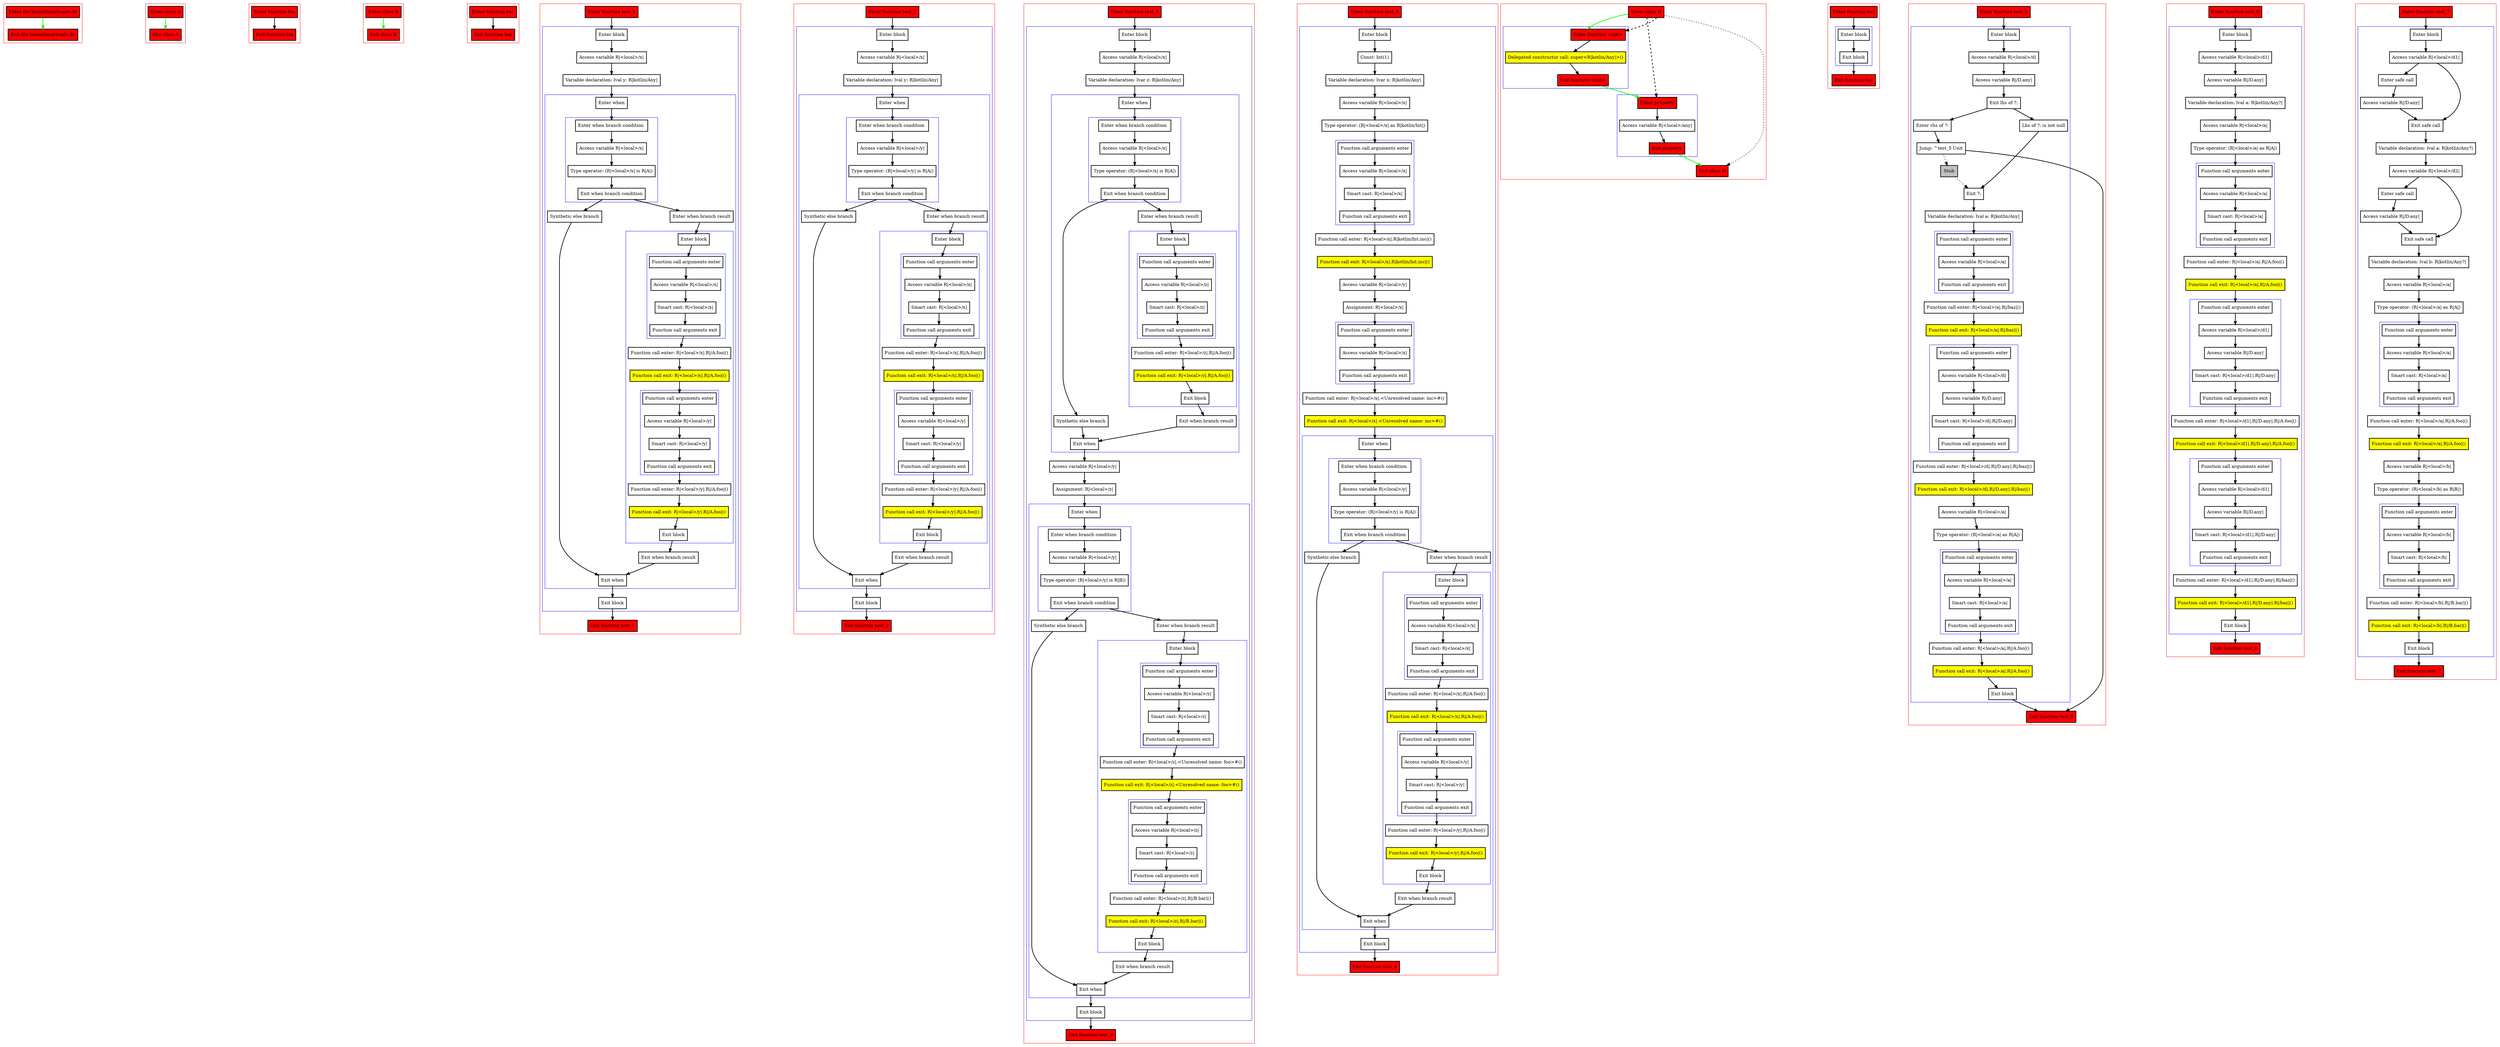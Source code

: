 digraph boundSmartcasts_kt {
    graph [nodesep=3]
    node [shape=box penwidth=2]
    edge [penwidth=2]

    subgraph cluster_0 {
        color=red
        0 [label="Enter file boundSmartcasts.kt" style="filled" fillcolor=red];
        1 [label="Exit file boundSmartcasts.kt" style="filled" fillcolor=red];
    }
    0 -> {1} [color=green];

    subgraph cluster_1 {
        color=red
        2 [label="Enter class A" style="filled" fillcolor=red];
        3 [label="Exit class A" style="filled" fillcolor=red];
    }
    2 -> {3} [color=green];

    subgraph cluster_2 {
        color=red
        4 [label="Enter function foo" style="filled" fillcolor=red];
        5 [label="Exit function foo" style="filled" fillcolor=red];
    }
    4 -> {5};

    subgraph cluster_3 {
        color=red
        6 [label="Enter class B" style="filled" fillcolor=red];
        7 [label="Exit class B" style="filled" fillcolor=red];
    }
    6 -> {7} [color=green];

    subgraph cluster_4 {
        color=red
        8 [label="Enter function bar" style="filled" fillcolor=red];
        9 [label="Exit function bar" style="filled" fillcolor=red];
    }
    8 -> {9};

    subgraph cluster_5 {
        color=red
        10 [label="Enter function test_1" style="filled" fillcolor=red];
        subgraph cluster_6 {
            color=blue
            11 [label="Enter block"];
            12 [label="Access variable R|<local>/x|"];
            13 [label="Variable declaration: lval y: R|kotlin/Any|"];
            subgraph cluster_7 {
                color=blue
                14 [label="Enter when"];
                subgraph cluster_8 {
                    color=blue
                    15 [label="Enter when branch condition "];
                    16 [label="Access variable R|<local>/x|"];
                    17 [label="Type operator: (R|<local>/x| is R|A|)"];
                    18 [label="Exit when branch condition"];
                }
                19 [label="Synthetic else branch"];
                20 [label="Enter when branch result"];
                subgraph cluster_9 {
                    color=blue
                    21 [label="Enter block"];
                    subgraph cluster_10 {
                        color=blue
                        22 [label="Function call arguments enter"];
                        23 [label="Access variable R|<local>/x|"];
                        24 [label="Smart cast: R|<local>/x|"];
                        25 [label="Function call arguments exit"];
                    }
                    26 [label="Function call enter: R|<local>/x|.R|/A.foo|()"];
                    27 [label="Function call exit: R|<local>/x|.R|/A.foo|()" style="filled" fillcolor=yellow];
                    subgraph cluster_11 {
                        color=blue
                        28 [label="Function call arguments enter"];
                        29 [label="Access variable R|<local>/y|"];
                        30 [label="Smart cast: R|<local>/y|"];
                        31 [label="Function call arguments exit"];
                    }
                    32 [label="Function call enter: R|<local>/y|.R|/A.foo|()"];
                    33 [label="Function call exit: R|<local>/y|.R|/A.foo|()" style="filled" fillcolor=yellow];
                    34 [label="Exit block"];
                }
                35 [label="Exit when branch result"];
                36 [label="Exit when"];
            }
            37 [label="Exit block"];
        }
        38 [label="Exit function test_1" style="filled" fillcolor=red];
    }
    10 -> {11};
    11 -> {12};
    12 -> {13};
    13 -> {14};
    14 -> {15};
    15 -> {16};
    16 -> {17};
    17 -> {18};
    18 -> {19 20};
    19 -> {36};
    20 -> {21};
    21 -> {22};
    22 -> {23};
    23 -> {24};
    24 -> {25};
    25 -> {26};
    26 -> {27};
    27 -> {28};
    28 -> {29};
    29 -> {30};
    30 -> {31};
    31 -> {32};
    32 -> {33};
    33 -> {34};
    34 -> {35};
    35 -> {36};
    36 -> {37};
    37 -> {38};

    subgraph cluster_12 {
        color=red
        39 [label="Enter function test_2" style="filled" fillcolor=red];
        subgraph cluster_13 {
            color=blue
            40 [label="Enter block"];
            41 [label="Access variable R|<local>/x|"];
            42 [label="Variable declaration: lval y: R|kotlin/Any|"];
            subgraph cluster_14 {
                color=blue
                43 [label="Enter when"];
                subgraph cluster_15 {
                    color=blue
                    44 [label="Enter when branch condition "];
                    45 [label="Access variable R|<local>/y|"];
                    46 [label="Type operator: (R|<local>/y| is R|A|)"];
                    47 [label="Exit when branch condition"];
                }
                48 [label="Synthetic else branch"];
                49 [label="Enter when branch result"];
                subgraph cluster_16 {
                    color=blue
                    50 [label="Enter block"];
                    subgraph cluster_17 {
                        color=blue
                        51 [label="Function call arguments enter"];
                        52 [label="Access variable R|<local>/x|"];
                        53 [label="Smart cast: R|<local>/x|"];
                        54 [label="Function call arguments exit"];
                    }
                    55 [label="Function call enter: R|<local>/x|.R|/A.foo|()"];
                    56 [label="Function call exit: R|<local>/x|.R|/A.foo|()" style="filled" fillcolor=yellow];
                    subgraph cluster_18 {
                        color=blue
                        57 [label="Function call arguments enter"];
                        58 [label="Access variable R|<local>/y|"];
                        59 [label="Smart cast: R|<local>/y|"];
                        60 [label="Function call arguments exit"];
                    }
                    61 [label="Function call enter: R|<local>/y|.R|/A.foo|()"];
                    62 [label="Function call exit: R|<local>/y|.R|/A.foo|()" style="filled" fillcolor=yellow];
                    63 [label="Exit block"];
                }
                64 [label="Exit when branch result"];
                65 [label="Exit when"];
            }
            66 [label="Exit block"];
        }
        67 [label="Exit function test_2" style="filled" fillcolor=red];
    }
    39 -> {40};
    40 -> {41};
    41 -> {42};
    42 -> {43};
    43 -> {44};
    44 -> {45};
    45 -> {46};
    46 -> {47};
    47 -> {48 49};
    48 -> {65};
    49 -> {50};
    50 -> {51};
    51 -> {52};
    52 -> {53};
    53 -> {54};
    54 -> {55};
    55 -> {56};
    56 -> {57};
    57 -> {58};
    58 -> {59};
    59 -> {60};
    60 -> {61};
    61 -> {62};
    62 -> {63};
    63 -> {64};
    64 -> {65};
    65 -> {66};
    66 -> {67};

    subgraph cluster_19 {
        color=red
        68 [label="Enter function test_3" style="filled" fillcolor=red];
        subgraph cluster_20 {
            color=blue
            69 [label="Enter block"];
            70 [label="Access variable R|<local>/x|"];
            71 [label="Variable declaration: lvar z: R|kotlin/Any|"];
            subgraph cluster_21 {
                color=blue
                72 [label="Enter when"];
                subgraph cluster_22 {
                    color=blue
                    73 [label="Enter when branch condition "];
                    74 [label="Access variable R|<local>/x|"];
                    75 [label="Type operator: (R|<local>/x| is R|A|)"];
                    76 [label="Exit when branch condition"];
                }
                77 [label="Synthetic else branch"];
                78 [label="Enter when branch result"];
                subgraph cluster_23 {
                    color=blue
                    79 [label="Enter block"];
                    subgraph cluster_24 {
                        color=blue
                        80 [label="Function call arguments enter"];
                        81 [label="Access variable R|<local>/z|"];
                        82 [label="Smart cast: R|<local>/z|"];
                        83 [label="Function call arguments exit"];
                    }
                    84 [label="Function call enter: R|<local>/z|.R|/A.foo|()"];
                    85 [label="Function call exit: R|<local>/z|.R|/A.foo|()" style="filled" fillcolor=yellow];
                    86 [label="Exit block"];
                }
                87 [label="Exit when branch result"];
                88 [label="Exit when"];
            }
            89 [label="Access variable R|<local>/y|"];
            90 [label="Assignment: R|<local>/z|"];
            subgraph cluster_25 {
                color=blue
                91 [label="Enter when"];
                subgraph cluster_26 {
                    color=blue
                    92 [label="Enter when branch condition "];
                    93 [label="Access variable R|<local>/y|"];
                    94 [label="Type operator: (R|<local>/y| is R|B|)"];
                    95 [label="Exit when branch condition"];
                }
                96 [label="Synthetic else branch"];
                97 [label="Enter when branch result"];
                subgraph cluster_27 {
                    color=blue
                    98 [label="Enter block"];
                    subgraph cluster_28 {
                        color=blue
                        99 [label="Function call arguments enter"];
                        100 [label="Access variable R|<local>/z|"];
                        101 [label="Smart cast: R|<local>/z|"];
                        102 [label="Function call arguments exit"];
                    }
                    103 [label="Function call enter: R|<local>/z|.<Unresolved name: foo>#()"];
                    104 [label="Function call exit: R|<local>/z|.<Unresolved name: foo>#()" style="filled" fillcolor=yellow];
                    subgraph cluster_29 {
                        color=blue
                        105 [label="Function call arguments enter"];
                        106 [label="Access variable R|<local>/z|"];
                        107 [label="Smart cast: R|<local>/z|"];
                        108 [label="Function call arguments exit"];
                    }
                    109 [label="Function call enter: R|<local>/z|.R|/B.bar|()"];
                    110 [label="Function call exit: R|<local>/z|.R|/B.bar|()" style="filled" fillcolor=yellow];
                    111 [label="Exit block"];
                }
                112 [label="Exit when branch result"];
                113 [label="Exit when"];
            }
            114 [label="Exit block"];
        }
        115 [label="Exit function test_3" style="filled" fillcolor=red];
    }
    68 -> {69};
    69 -> {70};
    70 -> {71};
    71 -> {72};
    72 -> {73};
    73 -> {74};
    74 -> {75};
    75 -> {76};
    76 -> {77 78};
    77 -> {88};
    78 -> {79};
    79 -> {80};
    80 -> {81};
    81 -> {82};
    82 -> {83};
    83 -> {84};
    84 -> {85};
    85 -> {86};
    86 -> {87};
    87 -> {88};
    88 -> {89};
    89 -> {90};
    90 -> {91};
    91 -> {92};
    92 -> {93};
    93 -> {94};
    94 -> {95};
    95 -> {96 97};
    96 -> {113};
    97 -> {98};
    98 -> {99};
    99 -> {100};
    100 -> {101};
    101 -> {102};
    102 -> {103};
    103 -> {104};
    104 -> {105};
    105 -> {106};
    106 -> {107};
    107 -> {108};
    108 -> {109};
    109 -> {110};
    110 -> {111};
    111 -> {112};
    112 -> {113};
    113 -> {114};
    114 -> {115};

    subgraph cluster_30 {
        color=red
        116 [label="Enter function test_4" style="filled" fillcolor=red];
        subgraph cluster_31 {
            color=blue
            117 [label="Enter block"];
            118 [label="Const: Int(1)"];
            119 [label="Variable declaration: lvar x: R|kotlin/Any|"];
            120 [label="Access variable R|<local>/x|"];
            121 [label="Type operator: (R|<local>/x| as R|kotlin/Int|)"];
            subgraph cluster_32 {
                color=blue
                122 [label="Function call arguments enter"];
                123 [label="Access variable R|<local>/x|"];
                124 [label="Smart cast: R|<local>/x|"];
                125 [label="Function call arguments exit"];
            }
            126 [label="Function call enter: R|<local>/x|.R|kotlin/Int.inc|()"];
            127 [label="Function call exit: R|<local>/x|.R|kotlin/Int.inc|()" style="filled" fillcolor=yellow];
            128 [label="Access variable R|<local>/y|"];
            129 [label="Assignment: R|<local>/x|"];
            subgraph cluster_33 {
                color=blue
                130 [label="Function call arguments enter"];
                131 [label="Access variable R|<local>/x|"];
                132 [label="Function call arguments exit"];
            }
            133 [label="Function call enter: R|<local>/x|.<Unresolved name: inc>#()"];
            134 [label="Function call exit: R|<local>/x|.<Unresolved name: inc>#()" style="filled" fillcolor=yellow];
            subgraph cluster_34 {
                color=blue
                135 [label="Enter when"];
                subgraph cluster_35 {
                    color=blue
                    136 [label="Enter when branch condition "];
                    137 [label="Access variable R|<local>/y|"];
                    138 [label="Type operator: (R|<local>/y| is R|A|)"];
                    139 [label="Exit when branch condition"];
                }
                140 [label="Synthetic else branch"];
                141 [label="Enter when branch result"];
                subgraph cluster_36 {
                    color=blue
                    142 [label="Enter block"];
                    subgraph cluster_37 {
                        color=blue
                        143 [label="Function call arguments enter"];
                        144 [label="Access variable R|<local>/x|"];
                        145 [label="Smart cast: R|<local>/x|"];
                        146 [label="Function call arguments exit"];
                    }
                    147 [label="Function call enter: R|<local>/x|.R|/A.foo|()"];
                    148 [label="Function call exit: R|<local>/x|.R|/A.foo|()" style="filled" fillcolor=yellow];
                    subgraph cluster_38 {
                        color=blue
                        149 [label="Function call arguments enter"];
                        150 [label="Access variable R|<local>/y|"];
                        151 [label="Smart cast: R|<local>/y|"];
                        152 [label="Function call arguments exit"];
                    }
                    153 [label="Function call enter: R|<local>/y|.R|/A.foo|()"];
                    154 [label="Function call exit: R|<local>/y|.R|/A.foo|()" style="filled" fillcolor=yellow];
                    155 [label="Exit block"];
                }
                156 [label="Exit when branch result"];
                157 [label="Exit when"];
            }
            158 [label="Exit block"];
        }
        159 [label="Exit function test_4" style="filled" fillcolor=red];
    }
    116 -> {117};
    117 -> {118};
    118 -> {119};
    119 -> {120};
    120 -> {121};
    121 -> {122};
    122 -> {123};
    123 -> {124};
    124 -> {125};
    125 -> {126};
    126 -> {127};
    127 -> {128};
    128 -> {129};
    129 -> {130};
    130 -> {131};
    131 -> {132};
    132 -> {133};
    133 -> {134};
    134 -> {135};
    135 -> {136};
    136 -> {137};
    137 -> {138};
    138 -> {139};
    139 -> {140 141};
    140 -> {157};
    141 -> {142};
    142 -> {143};
    143 -> {144};
    144 -> {145};
    145 -> {146};
    146 -> {147};
    147 -> {148};
    148 -> {149};
    149 -> {150};
    150 -> {151};
    151 -> {152};
    152 -> {153};
    153 -> {154};
    154 -> {155};
    155 -> {156};
    156 -> {157};
    157 -> {158};
    158 -> {159};

    subgraph cluster_39 {
        color=red
        160 [label="Enter class D" style="filled" fillcolor=red];
        subgraph cluster_40 {
            color=blue
            161 [label="Enter function <init>" style="filled" fillcolor=red];
            162 [label="Delegated constructor call: super<R|kotlin/Any|>()" style="filled" fillcolor=yellow];
            163 [label="Exit function <init>" style="filled" fillcolor=red];
        }
        subgraph cluster_41 {
            color=blue
            164 [label="Enter property" style="filled" fillcolor=red];
            165 [label="Access variable R|<local>/any|"];
            166 [label="Exit property" style="filled" fillcolor=red];
        }
        167 [label="Exit class D" style="filled" fillcolor=red];
    }
    160 -> {161} [color=green];
    160 -> {167} [style=dotted];
    160 -> {161 164} [style=dashed];
    161 -> {162};
    162 -> {163};
    163 -> {164} [color=green];
    164 -> {165};
    165 -> {166};
    166 -> {167} [color=green];

    subgraph cluster_42 {
        color=red
        168 [label="Enter function baz" style="filled" fillcolor=red];
        subgraph cluster_43 {
            color=blue
            169 [label="Enter block"];
            170 [label="Exit block"];
        }
        171 [label="Exit function baz" style="filled" fillcolor=red];
    }
    168 -> {169};
    169 -> {170};
    170 -> {171};

    subgraph cluster_44 {
        color=red
        172 [label="Enter function test_5" style="filled" fillcolor=red];
        subgraph cluster_45 {
            color=blue
            173 [label="Enter block"];
            174 [label="Access variable R|<local>/d|"];
            175 [label="Access variable R|/D.any|"];
            176 [label="Exit lhs of ?:"];
            177 [label="Enter rhs of ?:"];
            178 [label="Jump: ^test_5 Unit"];
            179 [label="Stub" style="filled" fillcolor=gray];
            180 [label="Lhs of ?: is not null"];
            181 [label="Exit ?:"];
            182 [label="Variable declaration: lval a: R|kotlin/Any|"];
            subgraph cluster_46 {
                color=blue
                183 [label="Function call arguments enter"];
                184 [label="Access variable R|<local>/a|"];
                185 [label="Function call arguments exit"];
            }
            186 [label="Function call enter: R|<local>/a|.R|/baz|()"];
            187 [label="Function call exit: R|<local>/a|.R|/baz|()" style="filled" fillcolor=yellow];
            subgraph cluster_47 {
                color=blue
                188 [label="Function call arguments enter"];
                189 [label="Access variable R|<local>/d|"];
                190 [label="Access variable R|/D.any|"];
                191 [label="Smart cast: R|<local>/d|.R|/D.any|"];
                192 [label="Function call arguments exit"];
            }
            193 [label="Function call enter: R|<local>/d|.R|/D.any|.R|/baz|()"];
            194 [label="Function call exit: R|<local>/d|.R|/D.any|.R|/baz|()" style="filled" fillcolor=yellow];
            195 [label="Access variable R|<local>/a|"];
            196 [label="Type operator: (R|<local>/a| as R|A|)"];
            subgraph cluster_48 {
                color=blue
                197 [label="Function call arguments enter"];
                198 [label="Access variable R|<local>/a|"];
                199 [label="Smart cast: R|<local>/a|"];
                200 [label="Function call arguments exit"];
            }
            201 [label="Function call enter: R|<local>/a|.R|/A.foo|()"];
            202 [label="Function call exit: R|<local>/a|.R|/A.foo|()" style="filled" fillcolor=yellow];
            203 [label="Exit block"];
        }
        204 [label="Exit function test_5" style="filled" fillcolor=red];
    }
    172 -> {173};
    173 -> {174};
    174 -> {175};
    175 -> {176};
    176 -> {177 180};
    177 -> {178};
    178 -> {204};
    178 -> {179} [style=dotted];
    179 -> {181} [style=dotted];
    180 -> {181};
    181 -> {182};
    182 -> {183};
    183 -> {184};
    184 -> {185};
    185 -> {186};
    186 -> {187};
    187 -> {188};
    188 -> {189};
    189 -> {190};
    190 -> {191};
    191 -> {192};
    192 -> {193};
    193 -> {194};
    194 -> {195};
    195 -> {196};
    196 -> {197};
    197 -> {198};
    198 -> {199};
    199 -> {200};
    200 -> {201};
    201 -> {202};
    202 -> {203};
    203 -> {204};

    subgraph cluster_49 {
        color=red
        205 [label="Enter function test_6" style="filled" fillcolor=red];
        subgraph cluster_50 {
            color=blue
            206 [label="Enter block"];
            207 [label="Access variable R|<local>/d1|"];
            208 [label="Access variable R|/D.any|"];
            209 [label="Variable declaration: lval a: R|kotlin/Any?|"];
            210 [label="Access variable R|<local>/a|"];
            211 [label="Type operator: (R|<local>/a| as R|A|)"];
            subgraph cluster_51 {
                color=blue
                212 [label="Function call arguments enter"];
                213 [label="Access variable R|<local>/a|"];
                214 [label="Smart cast: R|<local>/a|"];
                215 [label="Function call arguments exit"];
            }
            216 [label="Function call enter: R|<local>/a|.R|/A.foo|()"];
            217 [label="Function call exit: R|<local>/a|.R|/A.foo|()" style="filled" fillcolor=yellow];
            subgraph cluster_52 {
                color=blue
                218 [label="Function call arguments enter"];
                219 [label="Access variable R|<local>/d1|"];
                220 [label="Access variable R|/D.any|"];
                221 [label="Smart cast: R|<local>/d1|.R|/D.any|"];
                222 [label="Function call arguments exit"];
            }
            223 [label="Function call enter: R|<local>/d1|.R|/D.any|.R|/A.foo|()"];
            224 [label="Function call exit: R|<local>/d1|.R|/D.any|.R|/A.foo|()" style="filled" fillcolor=yellow];
            subgraph cluster_53 {
                color=blue
                225 [label="Function call arguments enter"];
                226 [label="Access variable R|<local>/d1|"];
                227 [label="Access variable R|/D.any|"];
                228 [label="Smart cast: R|<local>/d1|.R|/D.any|"];
                229 [label="Function call arguments exit"];
            }
            230 [label="Function call enter: R|<local>/d1|.R|/D.any|.R|/baz|()"];
            231 [label="Function call exit: R|<local>/d1|.R|/D.any|.R|/baz|()" style="filled" fillcolor=yellow];
            232 [label="Exit block"];
        }
        233 [label="Exit function test_6" style="filled" fillcolor=red];
    }
    205 -> {206};
    206 -> {207};
    207 -> {208};
    208 -> {209};
    209 -> {210};
    210 -> {211};
    211 -> {212};
    212 -> {213};
    213 -> {214};
    214 -> {215};
    215 -> {216};
    216 -> {217};
    217 -> {218};
    218 -> {219};
    219 -> {220};
    220 -> {221};
    221 -> {222};
    222 -> {223};
    223 -> {224};
    224 -> {225};
    225 -> {226};
    226 -> {227};
    227 -> {228};
    228 -> {229};
    229 -> {230};
    230 -> {231};
    231 -> {232};
    232 -> {233};

    subgraph cluster_54 {
        color=red
        234 [label="Enter function test_7" style="filled" fillcolor=red];
        subgraph cluster_55 {
            color=blue
            235 [label="Enter block"];
            236 [label="Access variable R|<local>/d1|"];
            237 [label="Enter safe call"];
            238 [label="Access variable R|/D.any|"];
            239 [label="Exit safe call"];
            240 [label="Variable declaration: lval a: R|kotlin/Any?|"];
            241 [label="Access variable R|<local>/d2|"];
            242 [label="Enter safe call"];
            243 [label="Access variable R|/D.any|"];
            244 [label="Exit safe call"];
            245 [label="Variable declaration: lval b: R|kotlin/Any?|"];
            246 [label="Access variable R|<local>/a|"];
            247 [label="Type operator: (R|<local>/a| as R|A|)"];
            subgraph cluster_56 {
                color=blue
                248 [label="Function call arguments enter"];
                249 [label="Access variable R|<local>/a|"];
                250 [label="Smart cast: R|<local>/a|"];
                251 [label="Function call arguments exit"];
            }
            252 [label="Function call enter: R|<local>/a|.R|/A.foo|()"];
            253 [label="Function call exit: R|<local>/a|.R|/A.foo|()" style="filled" fillcolor=yellow];
            254 [label="Access variable R|<local>/b|"];
            255 [label="Type operator: (R|<local>/b| as R|B|)"];
            subgraph cluster_57 {
                color=blue
                256 [label="Function call arguments enter"];
                257 [label="Access variable R|<local>/b|"];
                258 [label="Smart cast: R|<local>/b|"];
                259 [label="Function call arguments exit"];
            }
            260 [label="Function call enter: R|<local>/b|.R|/B.bar|()"];
            261 [label="Function call exit: R|<local>/b|.R|/B.bar|()" style="filled" fillcolor=yellow];
            262 [label="Exit block"];
        }
        263 [label="Exit function test_7" style="filled" fillcolor=red];
    }
    234 -> {235};
    235 -> {236};
    236 -> {237 239};
    237 -> {238};
    238 -> {239};
    239 -> {240};
    240 -> {241};
    241 -> {242 244};
    242 -> {243};
    243 -> {244};
    244 -> {245};
    245 -> {246};
    246 -> {247};
    247 -> {248};
    248 -> {249};
    249 -> {250};
    250 -> {251};
    251 -> {252};
    252 -> {253};
    253 -> {254};
    254 -> {255};
    255 -> {256};
    256 -> {257};
    257 -> {258};
    258 -> {259};
    259 -> {260};
    260 -> {261};
    261 -> {262};
    262 -> {263};

}
